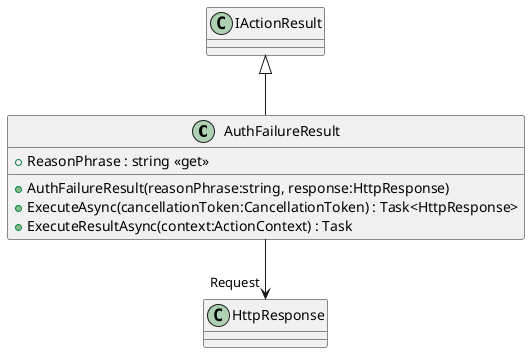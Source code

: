 @startuml
class AuthFailureResult {
    + AuthFailureResult(reasonPhrase:string, response:HttpResponse)
    + ReasonPhrase : string <<get>>
    + ExecuteAsync(cancellationToken:CancellationToken) : Task<HttpResponse>
    + ExecuteResultAsync(context:ActionContext) : Task
}
IActionResult <|-- AuthFailureResult
AuthFailureResult --> "Request" HttpResponse
@enduml

